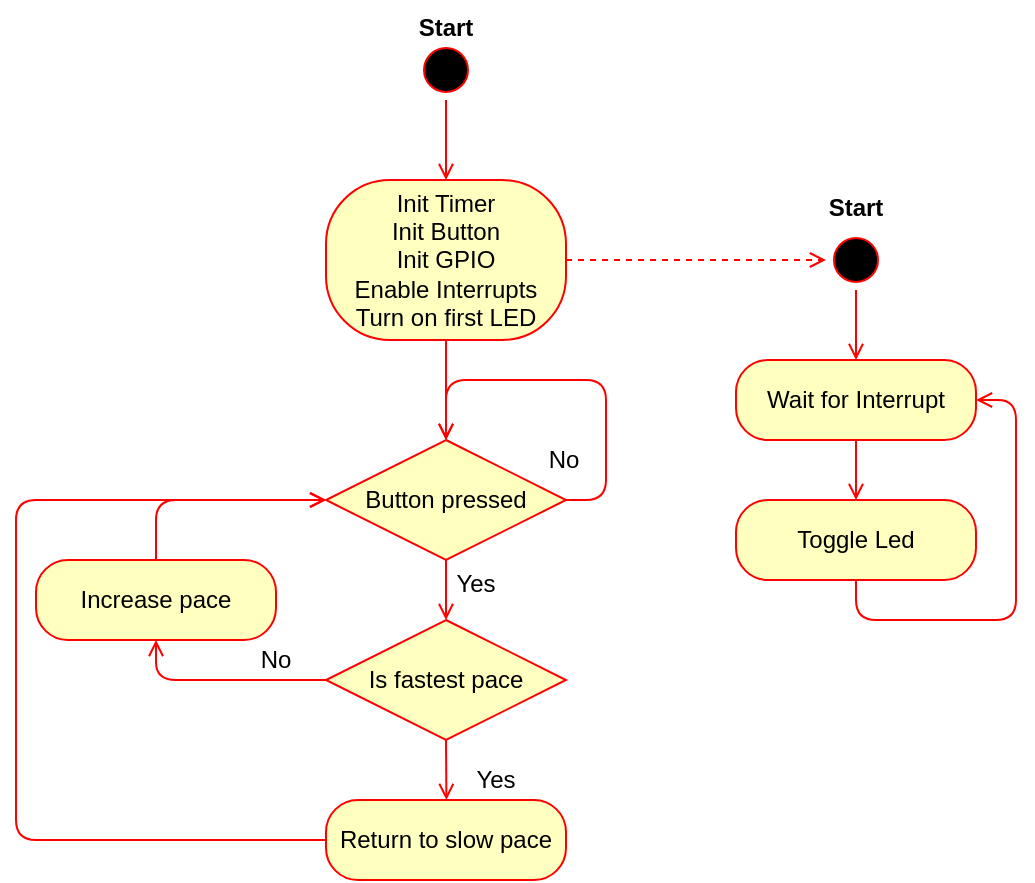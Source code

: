 <mxfile version="14.8.0" type="device"><diagram id="oB0VEOYlBo5qjOtl7CNs" name="Page-1"><mxGraphModel dx="981" dy="520" grid="1" gridSize="10" guides="1" tooltips="1" connect="1" arrows="1" fold="1" page="1" pageScale="1" pageWidth="827" pageHeight="583" math="0" shadow="0"><root><mxCell id="0"/><mxCell id="1" parent="0"/><mxCell id="7VD32qTs7WyDLsa_9L2j-15" style="edgeStyle=orthogonalEdgeStyle;rounded=0;orthogonalLoop=1;jettySize=auto;html=1;exitX=0.5;exitY=1;exitDx=0;exitDy=0;entryX=0.5;entryY=0;entryDx=0;entryDy=0;strokeColor=#FF0000;endArrow=open;endFill=0;" edge="1" parent="1" source="7VD32qTs7WyDLsa_9L2j-10" target="7VD32qTs7WyDLsa_9L2j-12"><mxGeometry relative="1" as="geometry"/></mxCell><mxCell id="7VD32qTs7WyDLsa_9L2j-10" value="" style="ellipse;html=1;shape=startState;fillColor=#000000;strokeColor=#ff0000;" vertex="1" parent="1"><mxGeometry x="370" y="30" width="30" height="30" as="geometry"/></mxCell><mxCell id="7VD32qTs7WyDLsa_9L2j-18" style="edgeStyle=orthogonalEdgeStyle;rounded=0;orthogonalLoop=1;jettySize=auto;html=1;exitX=0.5;exitY=1;exitDx=0;exitDy=0;entryX=0.5;entryY=0;entryDx=0;entryDy=0;strokeColor=#FF0000;endArrow=open;endFill=0;" edge="1" parent="1" source="7VD32qTs7WyDLsa_9L2j-12"><mxGeometry relative="1" as="geometry"><mxPoint x="385" y="230" as="targetPoint"/></mxGeometry></mxCell><mxCell id="7VD32qTs7WyDLsa_9L2j-23" style="edgeStyle=orthogonalEdgeStyle;rounded=0;orthogonalLoop=1;jettySize=auto;html=1;exitX=1;exitY=0.5;exitDx=0;exitDy=0;entryX=0;entryY=0.5;entryDx=0;entryDy=0;strokeColor=#FF0000;dashed=1;endArrow=open;endFill=0;" edge="1" parent="1" source="7VD32qTs7WyDLsa_9L2j-12" target="7VD32qTs7WyDLsa_9L2j-20"><mxGeometry relative="1" as="geometry"/></mxCell><mxCell id="7VD32qTs7WyDLsa_9L2j-12" value="Init Timer&lt;br&gt;Init Button&lt;br&gt;Init GPIO&lt;br&gt;Enable Interrupts&lt;br&gt;Turn on first LED" style="rounded=1;whiteSpace=wrap;html=1;arcSize=40;fontColor=#000000;fillColor=#ffffc0;strokeColor=#ff0000;" vertex="1" parent="1"><mxGeometry x="325" y="100" width="120" height="80" as="geometry"/></mxCell><mxCell id="7VD32qTs7WyDLsa_9L2j-14" value="Start" style="text;align=center;fontStyle=1;verticalAlign=middle;spacingLeft=3;spacingRight=3;strokeColor=none;rotatable=0;points=[[0,0.5],[1,0.5]];portConstraint=eastwest;" vertex="1" parent="1"><mxGeometry x="345" y="10" width="80" height="26" as="geometry"/></mxCell><mxCell id="7VD32qTs7WyDLsa_9L2j-27" style="edgeStyle=orthogonalEdgeStyle;rounded=0;orthogonalLoop=1;jettySize=auto;html=1;exitX=0.5;exitY=1;exitDx=0;exitDy=0;entryX=0.5;entryY=1;entryDx=0;entryDy=0;strokeColor=#FF0000;endArrow=open;endFill=0;" edge="1" parent="1" source="7VD32qTs7WyDLsa_9L2j-20"><mxGeometry relative="1" as="geometry"><mxPoint x="590" y="190" as="targetPoint"/></mxGeometry></mxCell><mxCell id="7VD32qTs7WyDLsa_9L2j-20" value="" style="ellipse;html=1;shape=startState;fillColor=#000000;strokeColor=#ff0000;" vertex="1" parent="1"><mxGeometry x="575" y="125" width="30" height="30" as="geometry"/></mxCell><mxCell id="7VD32qTs7WyDLsa_9L2j-24" value="Start" style="text;align=center;fontStyle=1;verticalAlign=middle;spacingLeft=3;spacingRight=3;strokeColor=none;rotatable=0;points=[[0,0.5],[1,0.5]];portConstraint=eastwest;" vertex="1" parent="1"><mxGeometry x="550" y="100" width="80" height="26" as="geometry"/></mxCell><mxCell id="7VD32qTs7WyDLsa_9L2j-35" style="edgeStyle=orthogonalEdgeStyle;rounded=0;orthogonalLoop=1;jettySize=auto;html=1;exitX=0.5;exitY=1;exitDx=0;exitDy=0;entryX=0.5;entryY=0;entryDx=0;entryDy=0;strokeColor=#FF0000;endArrow=open;endFill=0;" edge="1" parent="1" source="7VD32qTs7WyDLsa_9L2j-29" target="7VD32qTs7WyDLsa_9L2j-33"><mxGeometry relative="1" as="geometry"/></mxCell><mxCell id="7VD32qTs7WyDLsa_9L2j-29" value="Wait for Interrupt" style="rounded=1;whiteSpace=wrap;html=1;arcSize=40;fontColor=#000000;fillColor=#ffffc0;strokeColor=#ff0000;" vertex="1" parent="1"><mxGeometry x="530" y="190" width="120" height="40" as="geometry"/></mxCell><mxCell id="7VD32qTs7WyDLsa_9L2j-81" style="edgeStyle=orthogonalEdgeStyle;rounded=1;orthogonalLoop=1;jettySize=auto;html=1;exitX=0.5;exitY=1;exitDx=0;exitDy=0;entryX=1;entryY=0.5;entryDx=0;entryDy=0;endArrow=open;endFill=0;strokeColor=#FF0000;align=left;verticalAlign=top;" edge="1" parent="1" source="7VD32qTs7WyDLsa_9L2j-33" target="7VD32qTs7WyDLsa_9L2j-29"><mxGeometry relative="1" as="geometry"><Array as="points"><mxPoint x="590" y="320"/><mxPoint x="670" y="320"/><mxPoint x="670" y="210"/></Array></mxGeometry></mxCell><mxCell id="7VD32qTs7WyDLsa_9L2j-33" value="Toggle Led" style="rounded=1;whiteSpace=wrap;html=1;arcSize=40;fontColor=#000000;fillColor=#ffffc0;strokeColor=#ff0000;" vertex="1" parent="1"><mxGeometry x="530" y="260" width="120" height="40" as="geometry"/></mxCell><mxCell id="7VD32qTs7WyDLsa_9L2j-66" style="edgeStyle=orthogonalEdgeStyle;rounded=1;orthogonalLoop=1;jettySize=auto;html=1;exitX=0.5;exitY=1;exitDx=0;exitDy=0;entryX=0.5;entryY=0;entryDx=0;entryDy=0;endArrow=open;endFill=0;strokeColor=#FF0000;align=left;verticalAlign=top;" edge="1" parent="1" source="7VD32qTs7WyDLsa_9L2j-58"><mxGeometry relative="1" as="geometry"><mxPoint x="385" y="320" as="targetPoint"/></mxGeometry></mxCell><mxCell id="7VD32qTs7WyDLsa_9L2j-58" value="Button pressed" style="rhombus;whiteSpace=wrap;html=1;fillColor=#ffffc0;strokeColor=#ff0000;" vertex="1" parent="1"><mxGeometry x="325" y="230" width="120" height="60" as="geometry"/></mxCell><mxCell id="7VD32qTs7WyDLsa_9L2j-62" value="No" style="text;html=1;strokeColor=none;fillColor=none;align=center;verticalAlign=middle;whiteSpace=wrap;rounded=0;" vertex="1" parent="1"><mxGeometry x="414" y="230" width="60" height="20" as="geometry"/></mxCell><mxCell id="7VD32qTs7WyDLsa_9L2j-63" style="edgeStyle=orthogonalEdgeStyle;rounded=1;orthogonalLoop=1;jettySize=auto;html=1;exitX=1;exitY=0.5;exitDx=0;exitDy=0;entryX=0.5;entryY=0;entryDx=0;entryDy=0;endArrow=open;endFill=0;strokeColor=#FF0000;align=left;verticalAlign=top;" edge="1" parent="1" source="7VD32qTs7WyDLsa_9L2j-58" target="7VD32qTs7WyDLsa_9L2j-58"><mxGeometry relative="1" as="geometry"><Array as="points"><mxPoint x="465" y="260"/><mxPoint x="465" y="200"/><mxPoint x="385" y="200"/></Array></mxGeometry></mxCell><mxCell id="7VD32qTs7WyDLsa_9L2j-67" value="Yes" style="text;html=1;strokeColor=none;fillColor=none;align=center;verticalAlign=middle;whiteSpace=wrap;rounded=0;" vertex="1" parent="1"><mxGeometry x="370" y="292" width="60" height="20" as="geometry"/></mxCell><mxCell id="7VD32qTs7WyDLsa_9L2j-72" style="edgeStyle=orthogonalEdgeStyle;rounded=1;orthogonalLoop=1;jettySize=auto;html=1;exitX=0.5;exitY=1;exitDx=0;exitDy=0;endArrow=open;endFill=0;strokeColor=#FF0000;align=left;verticalAlign=top;" edge="1" parent="1" source="7VD32qTs7WyDLsa_9L2j-71"><mxGeometry relative="1" as="geometry"><mxPoint x="385.207" y="410" as="targetPoint"/></mxGeometry></mxCell><mxCell id="7VD32qTs7WyDLsa_9L2j-77" style="edgeStyle=orthogonalEdgeStyle;rounded=1;orthogonalLoop=1;jettySize=auto;html=1;exitX=0;exitY=0.5;exitDx=0;exitDy=0;entryX=0.5;entryY=1;entryDx=0;entryDy=0;endArrow=open;endFill=0;strokeColor=#FF0000;align=left;verticalAlign=top;" edge="1" parent="1" source="7VD32qTs7WyDLsa_9L2j-71" target="7VD32qTs7WyDLsa_9L2j-76"><mxGeometry relative="1" as="geometry"/></mxCell><mxCell id="7VD32qTs7WyDLsa_9L2j-71" value="Is fastest pace" style="rhombus;whiteSpace=wrap;html=1;fillColor=#ffffc0;strokeColor=#ff0000;" vertex="1" parent="1"><mxGeometry x="325" y="320" width="120" height="60" as="geometry"/></mxCell><mxCell id="7VD32qTs7WyDLsa_9L2j-80" style="edgeStyle=orthogonalEdgeStyle;rounded=1;orthogonalLoop=1;jettySize=auto;html=1;exitX=0;exitY=0.5;exitDx=0;exitDy=0;endArrow=open;endFill=0;strokeColor=#FF0000;align=left;verticalAlign=top;" edge="1" parent="1" source="7VD32qTs7WyDLsa_9L2j-73"><mxGeometry relative="1" as="geometry"><mxPoint x="325.207" y="260" as="targetPoint"/><Array as="points"><mxPoint x="170" y="430"/><mxPoint x="170" y="260"/></Array></mxGeometry></mxCell><mxCell id="7VD32qTs7WyDLsa_9L2j-73" value="Return to slow pace" style="rounded=1;whiteSpace=wrap;html=1;arcSize=40;fontColor=#000000;fillColor=#ffffc0;strokeColor=#ff0000;" vertex="1" parent="1"><mxGeometry x="325" y="410" width="120" height="40" as="geometry"/></mxCell><mxCell id="7VD32qTs7WyDLsa_9L2j-74" value="No" style="text;html=1;strokeColor=none;fillColor=none;align=center;verticalAlign=middle;whiteSpace=wrap;rounded=0;" vertex="1" parent="1"><mxGeometry x="270" y="330" width="60" height="20" as="geometry"/></mxCell><mxCell id="7VD32qTs7WyDLsa_9L2j-79" style="edgeStyle=orthogonalEdgeStyle;rounded=1;orthogonalLoop=1;jettySize=auto;html=1;exitX=0.5;exitY=0;exitDx=0;exitDy=0;entryX=0;entryY=0.5;entryDx=0;entryDy=0;endArrow=open;endFill=0;strokeColor=#FF0000;align=left;verticalAlign=top;" edge="1" parent="1" source="7VD32qTs7WyDLsa_9L2j-76" target="7VD32qTs7WyDLsa_9L2j-58"><mxGeometry relative="1" as="geometry"/></mxCell><mxCell id="7VD32qTs7WyDLsa_9L2j-76" value="Increase pace" style="rounded=1;whiteSpace=wrap;html=1;arcSize=40;fontColor=#000000;fillColor=#ffffc0;strokeColor=#ff0000;" vertex="1" parent="1"><mxGeometry x="180" y="290" width="120" height="40" as="geometry"/></mxCell><mxCell id="7VD32qTs7WyDLsa_9L2j-78" value="Yes" style="text;html=1;strokeColor=none;fillColor=none;align=center;verticalAlign=middle;whiteSpace=wrap;rounded=0;" vertex="1" parent="1"><mxGeometry x="380" y="390" width="60" height="20" as="geometry"/></mxCell></root></mxGraphModel></diagram></mxfile>